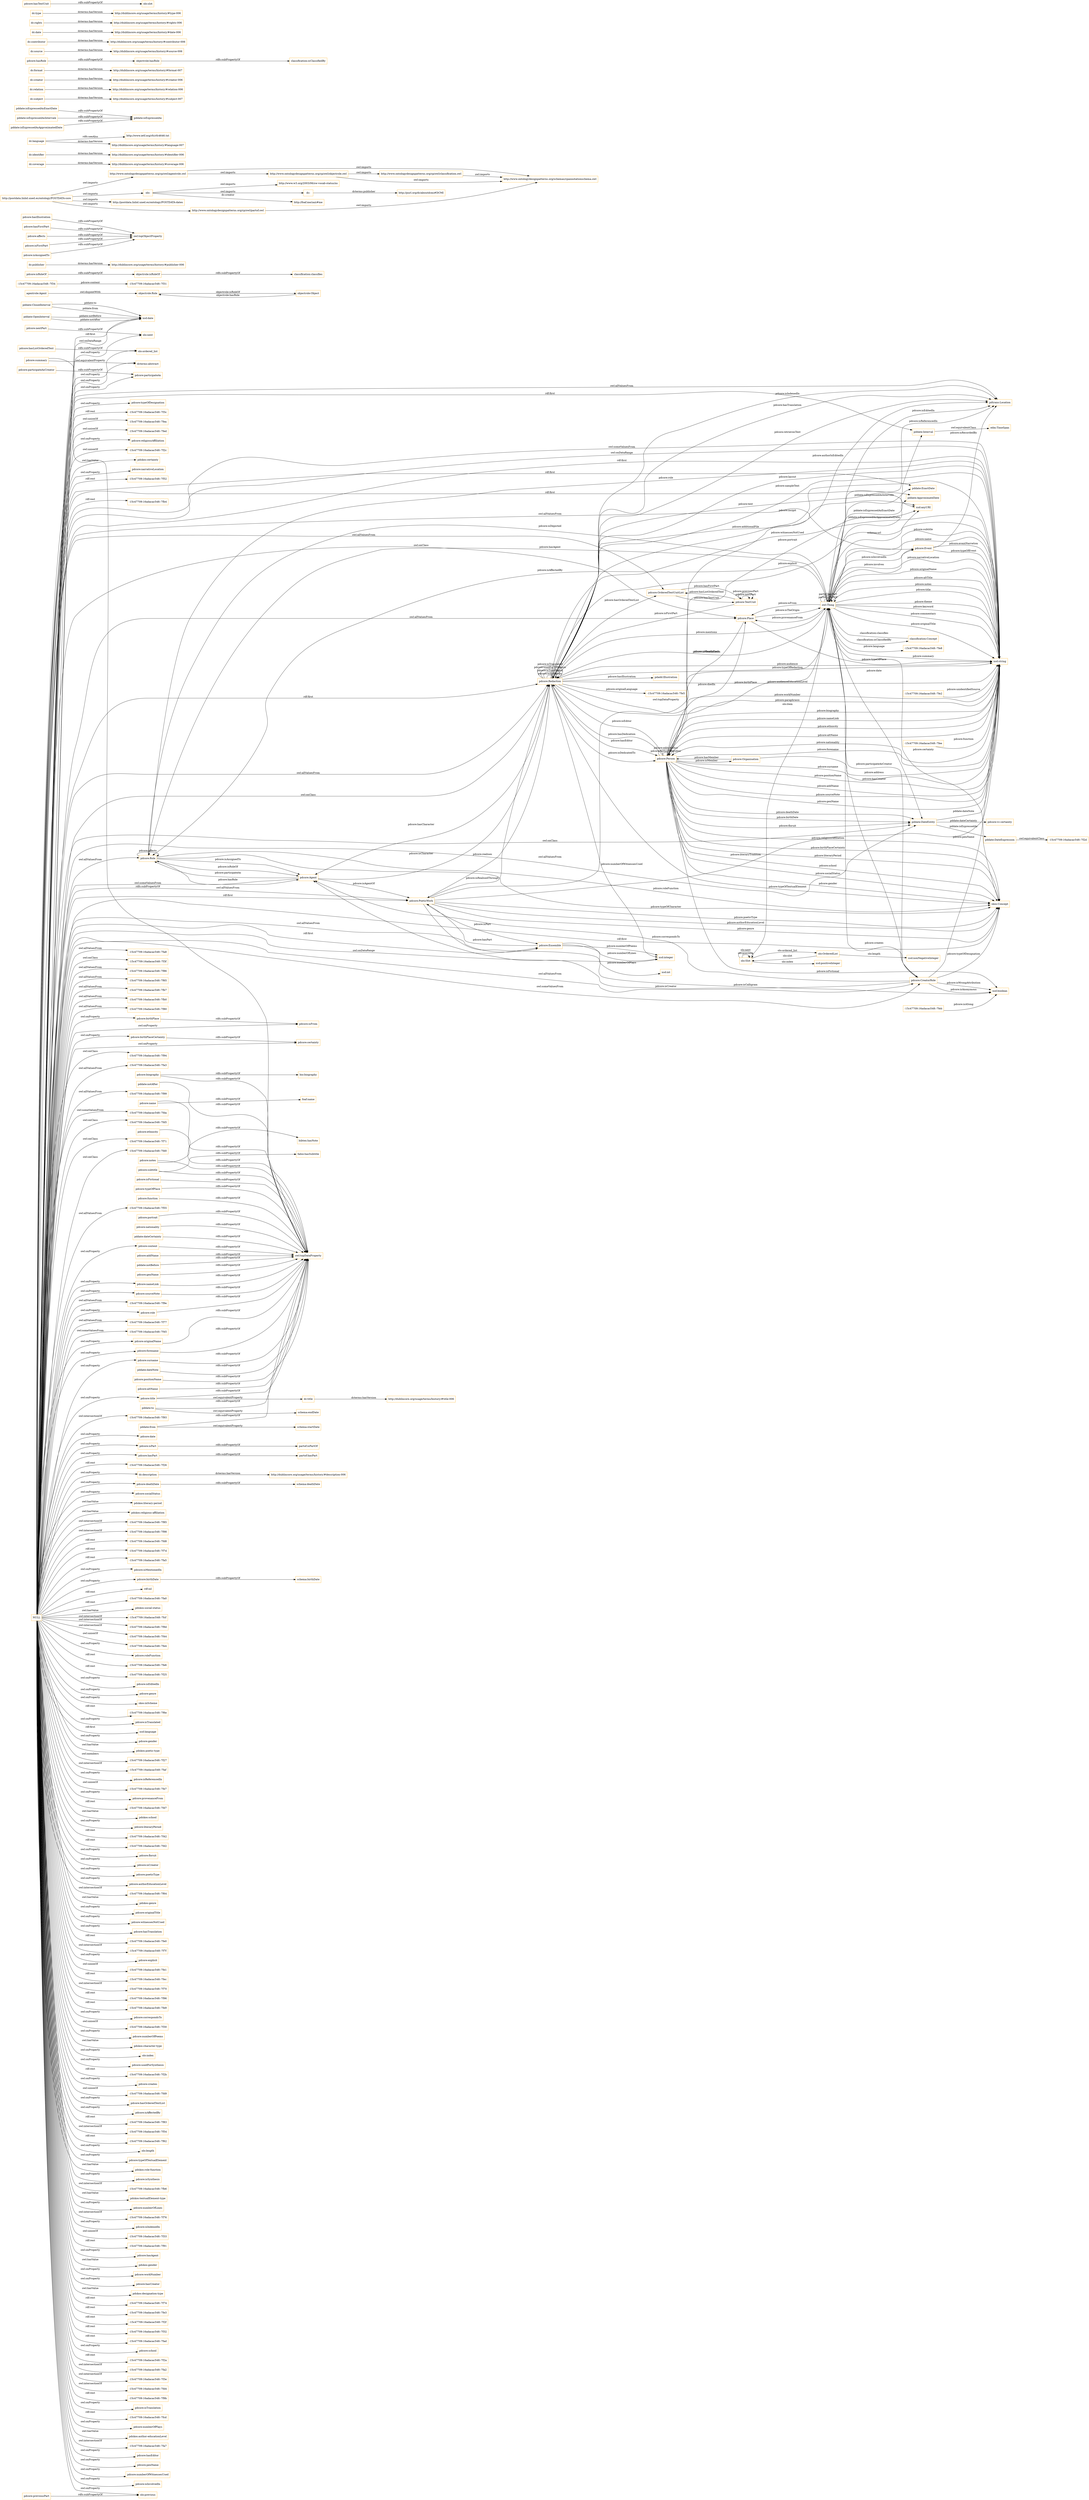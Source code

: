 digraph ar2dtool_diagram { 
rankdir=LR;
size="1501"
node [shape = rectangle, color="orange"]; "pdcore:Role" "pdcore:OrderedTextUnitList" "-15c47709:16adacac548:-7fa8" "-15c47709:16adacac548:-7f3f" "agentrole:Agent" "pdadd:Illustration" "pdcore:Agent" "-15c47709:16adacac548:-7fee" "pdcore:CreatorRole" "pdcore:Person" "pdcore:Organisation" "-15c47709:16adacac548:-7f86" "pdcore:Redaction" "-15c47709:16adacac548:-7f65" "pdcore:Ensemble" "-15c47709:16adacac548:-7fb7" "-15c47709:16adacac548:-7fb0" "-15c47709:16adacac548:-7f80" "pddate:ApproximateDate" "-15c47709:16adacac548:-7f94" "-15c47709:16adacac548:-7fa3" "-15c47709:16adacac548:-7f99" "pdcore:TextUnit" "-15c47709:16adacac548:-7fda" "-15c47709:16adacac548:-7fd5" "skos:Concept" "pdcore:Place" "pddate:DateEntity" "-15c47709:16adacac548:-7f71" "pdcore:Event" "-15c47709:16adacac548:-7fd0" "-15c47709:16adacac548:-7f55" "-15c47709:16adacac548:-7feb" "-15c47709:16adacac548:-7fe2" "-15c47709:16adacac548:-7f9e" "pdtrans:Location" "-15c47709:16adacac548:-7f77" "pdcore:PoeticWork" "-15c47709:16adacac548:-7f45" "owl:Thing" "objectrole:Role" "objectrole:Object" "olo:Slot" "olo:OrderedList" "pddate:ExactDate" "-15c47709:16adacac548:-7f34" "-15c47709:16adacac548:-7f2d" "edm:TimeSpan" "pddate:OpenInterval" "pddate:DateExpression" "pddate:ClosedInterval" "pddate:Interval" "classification:Concept" ; /*classes style*/
	"pdcore:typeOfPlace" -> "owl:topDataProperty" [ label = "rdfs:subPropertyOf" ];
	"objectrole:isRoleOf" -> "classification:classifies" [ label = "rdfs:subPropertyOf" ];
	"dc:publisher" -> "http://dublincore.org/usage/terms/history/#publisher-006" [ label = "dcterms:hasVersion" ];
	"pdcore:hasIllustration" -> "owl:topObjectProperty" [ label = "rdfs:subPropertyOf" ];
	"pdcore:birthPlace" -> "pdcore:isFrom" [ label = "rdfs:subPropertyOf" ];
	"http://www.ontologydesignpatterns.org/cp/owl/classification.owl" -> "http://www.ontologydesignpatterns.org/schemas/cpannotationschema.owl" [ label = "owl:imports" ];
	"pdcore:birthPlaceCertainty" -> "pdcore:certainty" [ label = "rdfs:subPropertyOf" ];
	"dc:coverage" -> "http://dublincore.org/usage/terms/history/#coverage-006" [ label = "dcterms:hasVersion" ];
	"pdcore:notes" -> "owl:topDataProperty" [ label = "rdfs:subPropertyOf" ];
	"pdcore:notes" -> "bibtex:hasNote" [ label = "rdfs:subPropertyOf" ];
	"http://www.ontologydesignpatterns.org/cp/owl/agentrole.owl" -> "http://www.ontologydesignpatterns.org/cp/owl/objectrole.owl" [ label = "owl:imports" ];
	"http://www.ontologydesignpatterns.org/cp/owl/agentrole.owl" -> "http://www.ontologydesignpatterns.org/schemas/cpannotationschema.owl" [ label = "owl:imports" ];
	"pdcore:hasFirstPart" -> "owl:topObjectProperty" [ label = "rdfs:subPropertyOf" ];
	"pdcore:originalName" -> "owl:topDataProperty" [ label = "rdfs:subPropertyOf" ];
	"pdcore:forename" -> "owl:topDataProperty" [ label = "rdfs:subPropertyOf" ];
	"pdcore:subtitle" -> "owl:topDataProperty" [ label = "rdfs:subPropertyOf" ];
	"pdcore:subtitle" -> "fabio:hasSubtitle" [ label = "rdfs:subPropertyOf" ];
	"olo:" -> "http://www.w3.org/2003/06/sw-vocab-status/ns" [ label = "owl:imports" ];
	"olo:" -> "dc:" [ label = "owl:imports" ];
	"olo:" -> "http://foaf.me/zazi#me" [ label = "dc:creator" ];
	"pdcore:portrait" -> "owl:topDataProperty" [ label = "rdfs:subPropertyOf" ];
	"dc:identifier" -> "http://dublincore.org/usage/terms/history/#identifier-006" [ label = "dcterms:hasVersion" ];
	"dc:language" -> "http://www.ietf.org/rfc/rfc4646.txt" [ label = "rdfs:seeAlso" ];
	"dc:language" -> "http://dublincore.org/usage/terms/history/#language-007" [ label = "dcterms:hasVersion" ];
	"pdcore:nationality" -> "owl:topDataProperty" [ label = "rdfs:subPropertyOf" ];
	"pdcore:isPart" -> "partof:isPartOf" [ label = "rdfs:subPropertyOf" ];
	"pdcore:surname" -> "owl:topDataProperty" [ label = "rdfs:subPropertyOf" ];
	"pddate:dateCertainty" -> "owl:topDataProperty" [ label = "rdfs:subPropertyOf" ];
	"pddate:isExpressedAsExactDate" -> "pddate:isExpressedAs" [ label = "rdfs:subPropertyOf" ];
	"pdcore:content" -> "owl:topDataProperty" [ label = "rdfs:subPropertyOf" ];
	"dc:subject" -> "http://dublincore.org/usage/terms/history/#subject-007" [ label = "dcterms:hasVersion" ];
	"pdcore:addName" -> "owl:topDataProperty" [ label = "rdfs:subPropertyOf" ];
	"pddate:notBefore" -> "owl:topDataProperty" [ label = "rdfs:subPropertyOf" ];
	"pdcore:genName" -> "owl:topDataProperty" [ label = "rdfs:subPropertyOf" ];
	"http://www.ontologydesignpatterns.org/cp/owl/objectrole.owl" -> "http://www.ontologydesignpatterns.org/cp/owl/classification.owl" [ label = "owl:imports" ];
	"http://www.ontologydesignpatterns.org/cp/owl/objectrole.owl" -> "http://www.ontologydesignpatterns.org/schemas/cpannotationschema.owl" [ label = "owl:imports" ];
	"dc:relation" -> "http://dublincore.org/usage/terms/history/#relation-006" [ label = "dcterms:hasVersion" ];
	"pdcore:nameLink" -> "owl:topDataProperty" [ label = "rdfs:subPropertyOf" ];
	"dc:creator" -> "http://dublincore.org/usage/terms/history/#creator-006" [ label = "dcterms:hasVersion" ];
	"pdcore:biography" -> "owl:topDataProperty" [ label = "rdfs:subPropertyOf" ];
	"pdcore:biography" -> "bio:biography" [ label = "rdfs:subPropertyOf" ];
	"dc:format" -> "http://dublincore.org/usage/terms/history/#format-007" [ label = "dcterms:hasVersion" ];
	"pdcore:hasPart" -> "partof:hasPart" [ label = "rdfs:subPropertyOf" ];
	"pdcore:sourceNote" -> "owl:topDataProperty" [ label = "rdfs:subPropertyOf" ];
	"pdcore:summary" -> "owl:topDataProperty" [ label = "rdfs:subPropertyOf" ];
	"pdcore:summary" -> "dcterms:abstract" [ label = "owl:equivalentProperty" ];
	"pdcore:nextPart" -> "olo:next" [ label = "rdfs:subPropertyOf" ];
	"pdcore:hasRole" -> "objectrole:hasRole" [ label = "rdfs:subPropertyOf" ];
	"pdcore:name" -> "foaf:name" [ label = "rdfs:subPropertyOf" ];
	"pdcore:name" -> "owl:topDataProperty" [ label = "rdfs:subPropertyOf" ];
	"pddate:dateNote" -> "owl:topDataProperty" [ label = "rdfs:subPropertyOf" ];
	"pdcore:title" -> "owl:topDataProperty" [ label = "rdfs:subPropertyOf" ];
	"pdcore:title" -> "dc:title" [ label = "owl:equivalentProperty" ];
	"pdcore:positionName" -> "owl:topDataProperty" [ label = "rdfs:subPropertyOf" ];
	"pdcore:altName" -> "owl:topDataProperty" [ label = "rdfs:subPropertyOf" ];
	"dc:source" -> "http://dublincore.org/usage/terms/history/#source-006" [ label = "dcterms:hasVersion" ];
	"dc:description" -> "http://dublincore.org/usage/terms/history/#description-006" [ label = "dcterms:hasVersion" ];
	"pddate:to" -> "owl:topDataProperty" [ label = "rdfs:subPropertyOf" ];
	"pddate:to" -> "schema:endDate" [ label = "owl:equivalentProperty" ];
	"pddate:notAfter" -> "owl:topDataProperty" [ label = "rdfs:subPropertyOf" ];
	"pdcore:role" -> "owl:topDataProperty" [ label = "rdfs:subPropertyOf" ];
	"pdcore:deathDate" -> "schema:deathDate" [ label = "rdfs:subPropertyOf" ];
	"pddate:isExpressedAsIntervale" -> "pddate:isExpressedAs" [ label = "rdfs:subPropertyOf" ];
	"pdcore:hasListOrderedText" -> "olo:ordered_list" [ label = "rdfs:subPropertyOf" ];
	"agentrole:Agent" -> "objectrole:Role" [ label = "owl:disjointWith" ];
	"pddate:DateExpression" -> "-15c47709:16adacac548:-7f2d" [ label = "owl:equivalentClass" ];
	"http://postdata.linhd.uned.es/ontology/POSTDATA-core" -> "http://postdata.linhd.uned.es/ontology/POSTDATA-dates" [ label = "owl:imports" ];
	"http://postdata.linhd.uned.es/ontology/POSTDATA-core" -> "http://www.ontologydesignpatterns.org/cp/owl/agentrole.owl" [ label = "owl:imports" ];
	"http://postdata.linhd.uned.es/ontology/POSTDATA-core" -> "olo:" [ label = "owl:imports" ];
	"http://postdata.linhd.uned.es/ontology/POSTDATA-core" -> "http://www.ontologydesignpatterns.org/cp/owl/partof.owl" [ label = "owl:imports" ];
	"objectrole:hasRole" -> "classification:isClassifiedBy" [ label = "rdfs:subPropertyOf" ];
	"pdcore:affects" -> "owl:topObjectProperty" [ label = "rdfs:subPropertyOf" ];
	"dc:contributor" -> "http://dublincore.org/usage/terms/history/#contributor-006" [ label = "dcterms:hasVersion" ];
	"dc:date" -> "http://dublincore.org/usage/terms/history/#date-006" [ label = "dcterms:hasVersion" ];
	"dc:rights" -> "http://dublincore.org/usage/terms/history/#rights-006" [ label = "dcterms:hasVersion" ];
	"pdcore:ethnicity" -> "owl:topDataProperty" [ label = "rdfs:subPropertyOf" ];
	"pdcore:participateAsCreator" -> "pdcore:participateAs" [ label = "rdfs:subPropertyOf" ];
	"pddate:Interval" -> "edm:TimeSpan" [ label = "owl:equivalentClass" ];
	"pddate:isExpressedAsApproximatedDate" -> "pddate:isExpressedAs" [ label = "rdfs:subPropertyOf" ];
	"NULL" -> "pdcore:birthPlace" [ label = "owl:onProperty" ];
	"NULL" -> "pdskos:religious-affiliation" [ label = "owl:hasValue" ];
	"NULL" -> "-15c47709:16adacac548:-7f45" [ label = "owl:someValuesFrom" ];
	"NULL" -> "pdcore:PoeticWork" [ label = "owl:allValuesFrom" ];
	"NULL" -> "pdcore:CreatorRole" [ label = "owl:someValuesFrom" ];
	"NULL" -> "pdcore:title" [ label = "owl:onProperty" ];
	"NULL" -> "-15c47709:16adacac548:-7f85" [ label = "owl:intersectionOf" ];
	"NULL" -> "-15c47709:16adacac548:-7f98" [ label = "owl:intersectionOf" ];
	"NULL" -> "-15c47709:16adacac548:-7fd8" [ label = "rdf:rest" ];
	"NULL" -> "-15c47709:16adacac548:-7fa8" [ label = "owl:allValuesFrom" ];
	"NULL" -> "-15c47709:16adacac548:-7f7d" [ label = "rdf:rest" ];
	"NULL" -> "pdcore:PoeticWork" [ label = "rdf:first" ];
	"NULL" -> "-15c47709:16adacac548:-7f80" [ label = "owl:allValuesFrom" ];
	"NULL" -> "-15c47709:16adacac548:-7fa5" [ label = "rdf:rest" ];
	"NULL" -> "pdcore:isMentionedIn" [ label = "owl:onProperty" ];
	"NULL" -> "pdcore:birthDate" [ label = "owl:onProperty" ];
	"NULL" -> "rdf:nil" [ label = "rdf:rest" ];
	"NULL" -> "-15c47709:16adacac548:-7fa0" [ label = "rdf:rest" ];
	"NULL" -> "pdcore:content" [ label = "owl:onProperty" ];
	"NULL" -> "pdskos:social-status" [ label = "owl:hasValue" ];
	"NULL" -> "pdcore:birthPlaceCertainty" [ label = "owl:onProperty" ];
	"NULL" -> "-15c47709:16adacac548:-7fcf" [ label = "owl:intersectionOf" ];
	"NULL" -> "-15c47709:16adacac548:-7f9d" [ label = "owl:intersectionOf" ];
	"NULL" -> "-15c47709:16adacac548:-7f44" [ label = "owl:intersectionOf" ];
	"NULL" -> "-15c47709:16adacac548:-7fe4" [ label = "owl:unionOf" ];
	"NULL" -> "pdcore:roleFunction" [ label = "owl:onProperty" ];
	"NULL" -> "-15c47709:16adacac548:-7f55" [ label = "owl:allValuesFrom" ];
	"NULL" -> "-15c47709:16adacac548:-7fe6" [ label = "rdf:rest" ];
	"NULL" -> "-15c47709:16adacac548:-7f86" [ label = "owl:allValuesFrom" ];
	"NULL" -> "olo:ordered_list" [ label = "owl:onProperty" ];
	"NULL" -> "-15c47709:16adacac548:-7f25" [ label = "rdf:rest" ];
	"NULL" -> "pdcore:Role" [ label = "owl:allValuesFrom" ];
	"NULL" -> "pdcore:isEditedIn" [ label = "owl:onProperty" ];
	"NULL" -> "pddate:Interval" [ label = "rdf:first" ];
	"NULL" -> "pdcore:genre" [ label = "owl:onProperty" ];
	"NULL" -> "skos:inScheme" [ label = "owl:onProperty" ];
	"NULL" -> "pdcore:OrderedTextUnitList" [ label = "owl:allValuesFrom" ];
	"NULL" -> "-15c47709:16adacac548:-7f6e" [ label = "rdf:rest" ];
	"NULL" -> "-15c47709:16adacac548:-7fda" [ label = "owl:someValuesFrom" ];
	"NULL" -> "pdcore:CreatorRole" [ label = "owl:allValuesFrom" ];
	"NULL" -> "pddate:DateEntity" [ label = "owl:onClass" ];
	"NULL" -> "pdcore:isTranslated" [ label = "owl:onProperty" ];
	"NULL" -> "pdcore:Ensemble" [ label = "owl:allValuesFrom" ];
	"NULL" -> "xsd:date" [ label = "rdf:first" ];
	"NULL" -> "-15c47709:16adacac548:-7faf" [ label = "owl:intersectionOf" ];
	"NULL" -> "-15c47709:16adacac548:-7fd0" [ label = "owl:onClass" ];
	"NULL" -> "pdcore:isReferencedIn" [ label = "owl:onProperty" ];
	"NULL" -> "pdcore:role" [ label = "owl:onProperty" ];
	"NULL" -> "pdcore:Agent" [ label = "owl:someValuesFrom" ];
	"NULL" -> "pdcore:participateAs" [ label = "owl:onProperty" ];
	"NULL" -> "-15c47709:16adacac548:-7fe7" [ label = "owl:unionOf" ];
	"NULL" -> "pdcore:provenanceFrom" [ label = "owl:onProperty" ];
	"NULL" -> "-15c47709:16adacac548:-7fd7" [ label = "rdf:rest" ];
	"NULL" -> "pdskos:school" [ label = "owl:hasValue" ];
	"NULL" -> "skos:Concept" [ label = "rdf:first" ];
	"NULL" -> "pdcore:literaryPeriod" [ label = "owl:onProperty" ];
	"NULL" -> "-15c47709:16adacac548:-7f42" [ label = "rdf:rest" ];
	"NULL" -> "-15c47709:16adacac548:-7fd2" [ label = "rdf:rest" ];
	"NULL" -> "xsd:string" [ label = "owl:someValuesFrom" ];
	"NULL" -> "pdcore:floruit" [ label = "owl:onProperty" ];
	"NULL" -> "-15c47709:16adacac548:-7f94" [ label = "owl:onClass" ];
	"NULL" -> "xsd:string" [ label = "owl:onDataRange" ];
	"NULL" -> "pdcore:isCreator" [ label = "owl:onProperty" ];
	"NULL" -> "pdcore:surname" [ label = "owl:onProperty" ];
	"NULL" -> "pdcore:poeticType" [ label = "owl:onProperty" ];
	"NULL" -> "-15c47709:16adacac548:-7fb0" [ label = "owl:allValuesFrom" ];
	"NULL" -> "pdcore:authorEducationLevel" [ label = "owl:onProperty" ];
	"NULL" -> "-15c47709:16adacac548:-7f64" [ label = "owl:intersectionOf" ];
	"NULL" -> "pdskos:genre" [ label = "owl:hasValue" ];
	"NULL" -> "pdcore:forename" [ label = "owl:onProperty" ];
	"NULL" -> "pdcore:originalTitle" [ label = "owl:onProperty" ];
	"NULL" -> "pdcore:witnessesNotUsed" [ label = "owl:onProperty" ];
	"NULL" -> "pdcore:hasTranslation" [ label = "owl:onProperty" ];
	"NULL" -> "-15c47709:16adacac548:-7f77" [ label = "owl:allValuesFrom" ];
	"NULL" -> "pdcore:Redaction" [ label = "owl:allValuesFrom" ];
	"NULL" -> "pdcore:isPart" [ label = "owl:onProperty" ];
	"NULL" -> "-15c47709:16adacac548:-7fe0" [ label = "rdf:rest" ];
	"NULL" -> "-15c47709:16adacac548:-7f7f" [ label = "owl:intersectionOf" ];
	"NULL" -> "pdcore:explicit" [ label = "owl:onProperty" ];
	"NULL" -> "-15c47709:16adacac548:-7fe1" [ label = "owl:unionOf" ];
	"NULL" -> "-15c47709:16adacac548:-7fec" [ label = "rdf:rest" ];
	"NULL" -> "-15c47709:16adacac548:-7f70" [ label = "owl:intersectionOf" ];
	"NULL" -> "-15c47709:16adacac548:-7f96" [ label = "rdf:rest" ];
	"NULL" -> "-15c47709:16adacac548:-7fe9" [ label = "rdf:rest" ];
	"NULL" -> "pdcore:correspondsTo" [ label = "owl:onProperty" ];
	"NULL" -> "-15c47709:16adacac548:-7f71" [ label = "owl:onClass" ];
	"NULL" -> "-15c47709:16adacac548:-7f30" [ label = "owl:unionOf" ];
	"NULL" -> "pdcore:numberOfPoems" [ label = "owl:onProperty" ];
	"NULL" -> "pdskos:character-type" [ label = "owl:hasValue" ];
	"NULL" -> "olo:index" [ label = "owl:onProperty" ];
	"NULL" -> "pdcore:usedForSynthesis" [ label = "owl:onProperty" ];
	"NULL" -> "olo:previous" [ label = "owl:onProperty" ];
	"NULL" -> "-15c47709:16adacac548:-7f2b" [ label = "rdf:rest" ];
	"NULL" -> "pdcore:creates" [ label = "owl:onProperty" ];
	"NULL" -> "-15c47709:16adacac548:-7fd9" [ label = "owl:unionOf" ];
	"NULL" -> "pdcore:hasOrderedTextList" [ label = "owl:onProperty" ];
	"NULL" -> "xsd:date" [ label = "owl:onDataRange" ];
	"NULL" -> "pdcore:isAffectedBy" [ label = "owl:onProperty" ];
	"NULL" -> "-15c47709:16adacac548:-7f83" [ label = "rdf:rest" ];
	"NULL" -> "-15c47709:16adacac548:-7fd5" [ label = "owl:onClass" ];
	"NULL" -> "-15c47709:16adacac548:-7f65" [ label = "owl:allValuesFrom" ];
	"NULL" -> "xsd:string" [ label = "rdf:first" ];
	"NULL" -> "-15c47709:16adacac548:-7f54" [ label = "owl:intersectionOf" ];
	"NULL" -> "-15c47709:16adacac548:-7f62" [ label = "rdf:rest" ];
	"NULL" -> "olo:length" [ label = "owl:onProperty" ];
	"NULL" -> "-15c47709:16adacac548:-7fa3" [ label = "owl:allValuesFrom" ];
	"NULL" -> "pdcore:typeOfTextualElement" [ label = "owl:onProperty" ];
	"NULL" -> "pdskos:role-function" [ label = "owl:hasValue" ];
	"NULL" -> "pddate:ExactDate" [ label = "rdf:first" ];
	"NULL" -> "pdcore:isSynthesis" [ label = "owl:onProperty" ];
	"NULL" -> "-15c47709:16adacac548:-7fb6" [ label = "owl:intersectionOf" ];
	"NULL" -> "pdskos:textualElement-type" [ label = "owl:hasValue" ];
	"NULL" -> "pdcore:numberOfLines" [ label = "owl:onProperty" ];
	"NULL" -> "-15c47709:16adacac548:-7fb7" [ label = "owl:allValuesFrom" ];
	"NULL" -> "-15c47709:16adacac548:-7f76" [ label = "owl:intersectionOf" ];
	"NULL" -> "pdcore:isIndexedIn" [ label = "owl:onProperty" ];
	"NULL" -> "-15c47709:16adacac548:-7f33" [ label = "owl:unionOf" ];
	"NULL" -> "-15c47709:16adacac548:-7f91" [ label = "rdf:rest" ];
	"NULL" -> "-15c47709:16adacac548:-7f9e" [ label = "owl:allValuesFrom" ];
	"NULL" -> "pdcore:hasAgent" [ label = "owl:onProperty" ];
	"NULL" -> "pdskos:gender" [ label = "owl:hasValue" ];
	"NULL" -> "pdcore:workNumber" [ label = "owl:onProperty" ];
	"NULL" -> "pdcore:hasCreator" [ label = "owl:onProperty" ];
	"NULL" -> "pdskos:designation-type" [ label = "owl:hasValue" ];
	"NULL" -> "-15c47709:16adacac548:-7f74" [ label = "rdf:rest" ];
	"NULL" -> "pddate:ApproximateDate" [ label = "rdf:first" ];
	"NULL" -> "pdcore:deathDate" [ label = "owl:onProperty" ];
	"NULL" -> "-15c47709:16adacac548:-7fe3" [ label = "rdf:rest" ];
	"NULL" -> "pdcore:isFrom" [ label = "owl:onProperty" ];
	"NULL" -> "-15c47709:16adacac548:-7f2f" [ label = "rdf:rest" ];
	"NULL" -> "dc:description" [ label = "owl:onProperty" ];
	"NULL" -> "-15c47709:16adacac548:-7f32" [ label = "rdf:rest" ];
	"NULL" -> "-15c47709:16adacac548:-7fad" [ label = "rdf:rest" ];
	"NULL" -> "pdcore:Redaction" [ label = "owl:onClass" ];
	"NULL" -> "pdcore:school" [ label = "owl:onProperty" ];
	"NULL" -> "-15c47709:16adacac548:-7f2a" [ label = "rdf:rest" ];
	"NULL" -> "-15c47709:16adacac548:-7fa2" [ label = "owl:intersectionOf" ];
	"NULL" -> "xsd:integer" [ label = "owl:onDataRange" ];
	"NULL" -> "-15c47709:16adacac548:-7f3e" [ label = "owl:intersectionOf" ];
	"NULL" -> "-15c47709:16adacac548:-7fd4" [ label = "owl:intersectionOf" ];
	"NULL" -> "-15c47709:16adacac548:-7f9b" [ label = "rdf:rest" ];
	"NULL" -> "pdcore:isTranslation" [ label = "owl:onProperty" ];
	"NULL" -> "-15c47709:16adacac548:-7fcd" [ label = "rdf:rest" ];
	"NULL" -> "pdcore:Place" [ label = "owl:onClass" ];
	"NULL" -> "pdcore:numberOfPlays" [ label = "owl:onProperty" ];
	"NULL" -> "pdskos:author-educationLevel" [ label = "owl:hasValue" ];
	"NULL" -> "-15c47709:16adacac548:-7fa7" [ label = "owl:intersectionOf" ];
	"NULL" -> "pdcore:hasEditor" [ label = "owl:onProperty" ];
	"NULL" -> "pdcore:hasPart" [ label = "owl:onProperty" ];
	"NULL" -> "pdcore:nameLink" [ label = "owl:onProperty" ];
	"NULL" -> "pdcore:penName" [ label = "owl:onProperty" ];
	"NULL" -> "pdcore:Ensemble" [ label = "rdf:first" ];
	"NULL" -> "pdcore:numberOfWitnessesUsed" [ label = "owl:onProperty" ];
	"NULL" -> "pdcore:isInvolvedIn" [ label = "owl:onProperty" ];
	"NULL" -> "pdcore:typeOfDesignation" [ label = "owl:onProperty" ];
	"NULL" -> "-15c47709:16adacac548:-7f3c" [ label = "rdf:rest" ];
	"NULL" -> "pdtrans:Location" [ label = "owl:allValuesFrom" ];
	"NULL" -> "-15c47709:16adacac548:-7fea" [ label = "owl:unionOf" ];
	"NULL" -> "pdcore:Redaction" [ label = "rdf:first" ];
	"NULL" -> "-15c47709:16adacac548:-7f99" [ label = "owl:allValuesFrom" ];
	"NULL" -> "-15c47709:16adacac548:-7fed" [ label = "owl:unionOf" ];
	"NULL" -> "pdcore:originalName" [ label = "owl:onProperty" ];
	"NULL" -> "pdcore:religiousAffiliation" [ label = "owl:onProperty" ];
	"NULL" -> "-15c47709:16adacac548:-7f2c" [ label = "owl:unionOf" ];
	"NULL" -> "olo:next" [ label = "owl:onProperty" ];
	"NULL" -> "pdskos:certainty" [ label = "owl:hasValue" ];
	"NULL" -> "pdcore:sourceNote" [ label = "owl:onProperty" ];
	"NULL" -> "pdcore:narrativeLocation" [ label = "owl:onProperty" ];
	"NULL" -> "-15c47709:16adacac548:-7f52" [ label = "rdf:rest" ];
	"NULL" -> "-15c47709:16adacac548:-7fb4" [ label = "rdf:rest" ];
	"NULL" -> "dcterms:abstract" [ label = "owl:onProperty" ];
	"NULL" -> "-15c47709:16adacac548:-7f3f" [ label = "owl:onClass" ];
	"NULL" -> "-15c47709:16adacac548:-7f93" [ label = "owl:intersectionOf" ];
	"NULL" -> "pdcore:certainty" [ label = "owl:onProperty" ];
	"NULL" -> "pdcore:date" [ label = "owl:onProperty" ];
	"NULL" -> "-15c47709:16adacac548:-7f26" [ label = "rdf:rest" ];
	"NULL" -> "pdcore:Place" [ label = "owl:allValuesFrom" ];
	"NULL" -> "pdcore:socialStatus" [ label = "owl:onProperty" ];
	"NULL" -> "pdskos:literary-period" [ label = "owl:hasValue" ];
	"NULL" -> "pddate:DateEntity" [ label = "owl:allValuesFrom" ];
	"NULL" -> "xsd:language" [ label = "rdf:first" ];
	"NULL" -> "pdcore:gender" [ label = "owl:onProperty" ];
	"NULL" -> "pdskos:poetic-type" [ label = "owl:hasValue" ];
	"NULL" -> "pdcore:Event" [ label = "owl:allValuesFrom" ];
	"NULL" -> "-15c47709:16adacac548:-7f27" [ label = "owl:members" ];
	"dc:" -> "http://purl.org/dc/aboutdcmi#DCMI" [ label = "dcterms:publisher" ];
	"dc:title" -> "http://dublincore.org/usage/terms/history/#title-006" [ label = "dcterms:hasVersion" ];
	"pdcore:isRoleOf" -> "objectrole:isRoleOf" [ label = "rdfs:subPropertyOf" ];
	"pdcore:isFictional" -> "owl:topDataProperty" [ label = "rdfs:subPropertyOf" ];
	"pdcore:function" -> "owl:topDataProperty" [ label = "rdfs:subPropertyOf" ];
	"pddate:from" -> "owl:topDataProperty" [ label = "rdfs:subPropertyOf" ];
	"pddate:from" -> "schema:startDate" [ label = "owl:equivalentProperty" ];
	"dc:type" -> "http://dublincore.org/usage/terms/history/#type-006" [ label = "dcterms:hasVersion" ];
	"pdcore:previousPart" -> "olo:previous" [ label = "rdfs:subPropertyOf" ];
	"pdcore:hasTextUnit" -> "olo:slot" [ label = "rdfs:subPropertyOf" ];
	"pdcore:isFirstPart" -> "owl:topObjectProperty" [ label = "rdfs:subPropertyOf" ];
	"pdcore:isAssignedTo" -> "owl:topObjectProperty" [ label = "rdfs:subPropertyOf" ];
	"pdcore:birthDate" -> "schema:birthDate" [ label = "rdfs:subPropertyOf" ];
	"http://www.ontologydesignpatterns.org/cp/owl/partof.owl" -> "http://www.ontologydesignpatterns.org/schemas/cpannotationschema.owl" [ label = "owl:imports" ];
	"pdcore:Person" -> "pdcore:Person" [ label = "pdcore:authorHasEditor" ];
	"pdcore:Redaction" -> "owl:Thing" [ label = "pdcore:mentions" ];
	"pdcore:Person" -> "xsd:boolean" [ label = "pdcore:isFictional" ];
	"owl:Thing" -> "pdcore:Role" [ label = "pdcore:hasAgent" ];
	"pdcore:CreatorRole" -> "pdcore:Agent" [ label = "pdcore:isCreator" ];
	"pdcore:Role" -> "xsd:string" [ label = "pdcore:role" ];
	"pdcore:Redaction" -> "pdcore:Redaction" [ label = "pdcore:isSynthesis" ];
	"owl:Thing" -> "xsd:string" [ label = "pdcore:narrativeLocation" ];
	"pdcore:CreatorRole" -> "xsd:string" [ label = "pdcore:penName" ];
	"pdcore:Ensemble" -> "xsd:integer" [ label = "pdcore:numberOfLines" ];
	"pdcore:Redaction" -> "pdcore:Redaction" [ label = "pdcore:isTranslation" ];
	"pdcore:Redaction" -> "xsd:string" [ label = "pdcore:audienceEducationLevel" ];
	"pdcore:Event" -> "xsd:string" [ label = "pdcore:eventNarration" ];
	"owl:Thing" -> "xsd:string" [ label = "pdcore:originalName" ];
	"pdcore:Redaction" -> "xsd:string" [ label = "pdcore:workNumber" ];
	"pdcore:OrderedTextUnitList" -> "pdcore:TextUnit" [ label = "pdcore:hasTextUnit" ];
	"pdcore:Redaction" -> "pdcore:Person" [ label = "pdcore:hasEditor" ];
	"olo:Slot" -> "olo:Slot" [ label = "olo:previous" ];
	"pdcore:Person" -> "pdcore:Redaction" [ label = "pdcore:isEditor" ];
	"pddate:ClosedInterval" -> "xsd:date" [ label = "pddate:from" ];
	"owl:Thing" -> "xsd:string" [ label = "pdcore:altTitle" ];
	"pdcore:Person" -> "pdcore:Person" [ label = "pdcore:editsAuthor" ];
	"pdcore:Redaction" -> "pdadd:Illustration" [ label = "pdcore:hasIllustration" ];
	"pdcore:Person" -> "pddate:DateEntity" [ label = "pdcore:floruit" ];
	"pdcore:Person" -> "xsd:string" [ label = "pdcore:surname" ];
	"pddate:DateEntity" -> "pddate:DateExpression" [ label = "pddate:isExpressedAs" ];
	"pdcore:Person" -> "xsd:string" [ label = "pdcore:positionName" ];
	"pdcore:TextUnit" -> "pdcore:TextUnit" [ label = "pdcore:nextPart" ];
	"owl:Thing" -> "pdcore:Role" [ label = "pdcore:isAffectedBy" ];
	"owl:Thing" -> "pdcore:CreatorRole" [ label = "pdcore:hasCreator" ];
	"classification:Concept" -> "owl:Thing" [ label = "classification:classifies" ];
	"pdcore:Redaction" -> "pdcore:Person" [ label = "pdcore:isDedicatedTo" ];
	"pdcore:Person" -> "pdcore:Redaction" [ label = "pdcore:hasDedication" ];
	"pdcore:Redaction" -> "xsd:string" [ label = "pdcore:paraphrasis" ];
	"owl:Thing" -> "pdtrans:Location" [ label = "pdcore:isEditedIn" ];
	"pdcore:Event" -> "xsd:string" [ label = "pdcore:typeOfEvent" ];
	"pdcore:TextUnit" -> "pdcore:TextUnit" [ label = "pdcore:previousPart" ];
	"pddate:DateEntity" -> "xsd:string" [ label = "pddate:dateNote" ];
	"pddate:DateEntity" -> "pdcore:vc-certainty" [ label = "pddate:dateCertainty" ];
	"pdcore:Person" -> "pddate:DateEntity" [ label = "pdcore:deathDate" ];
	"pdcore:Role" -> "pdcore:Agent" [ label = "pdcore:isAssignedTo" ];
	"pdcore:Person" -> "owl:Thing" [ label = "pdcore:birthPlace" ];
	"pdcore:Role" -> "pdcore:Role" [ label = "pdcore:affects" ];
	"pdcore:Person" -> "xsd:string" [ label = "pdcore:addName" ];
	"pddate:OpenInterval" -> "xsd:date" [ label = "pddate:notBefore" ];
	"pdcore:Event" -> "pdtrans:Location" [ label = "pdcore:isRecordedBy" ];
	"pdcore:Place" -> "owl:Thing" [ label = "pdcore:isTheOrigin" ];
	"owl:Thing" -> "pddate:Interval" [ label = "pddate:isExpressedAsIntervale" ];
	"pdcore:CreatorRole" -> "xsd:boolean" [ label = "pdcore:isAnonymous" ];
	"pdcore:Redaction" -> "pdcore:Agent" [ label = "pdcore:hasCharacter" ];
	"pdcore:Redaction" -> "xsd:anyURI" [ label = "pdcore:text" ];
	"pdcore:Redaction" -> "xsd:string" [ label = "pdcore:layout" ];
	"pdcore:Redaction" -> "xsd:anyURI" [ label = "pdcore:additionalFile" ];
	"pdcore:PoeticWork" -> "xsd:boolean" [ label = "pdcore:isCalligram" ];
	"olo:Slot" -> "olo:OrderedList" [ label = "olo:ordered_list" ];
	"owl:Thing" -> "pdcore:CreatorRole" [ label = "pdcore:participateAsCreator" ];
	"pdcore:Redaction" -> "skos:Concept" [ label = "pdcore:typeOfTextualElement" ];
	"olo:OrderedList" -> "xsd:nonNegativeInteger" [ label = "olo:length" ];
	"owl:Thing" -> "pdcore:Event" [ label = "pdcore:isInvolvedIn" ];
	"pdcore:Agent" -> "pdcore:Role" [ label = "pdcore:participateAs" ];
	"pdcore:Redaction" -> "pdcore:PoeticWork" [ label = "pdcore:realises" ];
	"pdcore:PoeticWork" -> "pdcore:Redaction" [ label = "pdcore:isRealisedThrough" ];
	"pdcore:Person" -> "skos:Concept" [ label = "pdcore:religiousAffiliation" ];
	"pdcore:Role" -> "pdcore:Agent" [ label = "pdcore:isRoleOf" ];
	"owl:Thing" -> "xsd:string" [ label = "pdcore:notes" ];
	"pdcore:Person" -> "xsd:string" [ label = "pdcore:sourceNote" ];
	"pdcore:Redaction" -> "xsd:string" [ label = "pdcore:sampleText" ];
	"pdcore:Redaction" -> "xsd:string" [ label = "pdcore:incipit" ];
	"pdcore:Person" -> "pddate:DateEntity" [ label = "pdcore:birthDate" ];
	"pdcore:Person" -> "skos:Concept" [ label = "pdcore:birthPlaceCertainty" ];
	"pdcore:Person" -> "skos:Concept" [ label = "pdcore:literaryPeriod" ];
	"owl:Thing" -> "xsd:string" [ label = "pdcore:title" ];
	"pdcore:Ensemble" -> "pdcore:PoeticWork" [ label = "pdcore:hasPart" ];
	"pdcore:PoeticWork" -> "owl:Thing" [ label = "owl:topDataProperty" ];
	"pdcore:Person" -> "xsd:string" [ label = "pdcore:genName" ];
	"pdcore:TextUnit" -> "pdcore:Redaction" [ label = "pdcore:isFirstPart" ];
	"pdcore:Redaction" -> "pdcore:Redaction" [ label = "pdcore:usedForSynthesis" ];
	"-15c47709:16adacac548:-7f34" -> "-15c47709:16adacac548:-7f31" [ label = "pdcore:content" ];
	"pdcore:Person" -> "xsd:string" [ label = "pdcore:biography" ];
	"pdcore:CreatorRole" -> "skos:Concept" [ label = "pdcore:typeOfDesignation" ];
	"pdcore:TextUnit" -> "pdcore:OrderedTextUnitList" [ label = "pdcore:hasListOrderedText" ];
	"owl:Thing" -> "skos:Concept" [ label = "pdcore:certainty" ];
	"pdcore:PoeticWork" -> "pdcore:Ensemble" [ label = "pdcore:isPart" ];
	"olo:OrderedList" -> "olo:Slot" [ label = "olo:slot" ];
	"owl:Thing" -> "pddate:ExactDate" [ label = "pddate:isExpressedAsExactDate" ];
	"pdcore:Person" -> "skos:Concept" [ label = "pdcore:school" ];
	"olo:Slot" -> "olo:Slot" [ label = "olo:next" ];
	"pdcore:Redaction" -> "pdcore:Redaction" [ label = "pdcore:isTranslated" ];
	"owl:Thing" -> "xsd:anyURI" [ label = "schema:url" ];
	"owl:Thing" -> "pdtrans:Location" [ label = "pdcore:isReferencedIn" ];
	"pdcore:PoeticWork" -> "xsd:string" [ label = "pdcore:literaryTradition" ];
	"pdcore:Person" -> "pdcore:Place" [ label = "pdcore:diedIn" ];
	"-15c47709:16adacac548:-7fe2" -> "xsd:string" [ label = "pdcore:unidentifiedSource" ];
	"pddate:ClosedInterval" -> "xsd:date" [ label = "pddate:to" ];
	"pdcore:CreatorRole" -> "owl:Thing" [ label = "pdcore:creates" ];
	"owl:Thing" -> "xsd:string" [ label = "pdcore:theme" ];
	"pdcore:Event" -> "owl:Thing" [ label = "pdcore:involves" ];
	"pddate:OpenInterval" -> "xsd:date" [ label = "pddate:notAfter" ];
	"pdcore:Role" -> "skos:Concept" [ label = "pdcore:roleFunction" ];
	"pdcore:PoeticWork" -> "skos:Concept" [ label = "pdcore:poeticType" ];
	"pdcore:Place" -> "xsd:string" [ label = "pdcore:typeOfPlace" ];
	"olo:Slot" -> "owl:Thing" [ label = "olo:item" ];
	"pdcore:Person" -> "xsd:string" [ label = "pdcore:nameLink" ];
	"owl:Thing" -> "pdcore:Place" [ label = "pdcore:provenanceFrom" ];
	"pdcore:Ensemble" -> "xsd:int" [ label = "pdcore:numberOfPlays" ];
	"pdcore:Person" -> "pdtrans:Location" [ label = "pdcore:authorIsEditedIn" ];
	"owl:Thing" -> "xsd:string" [ label = "pdcore:keyword" ];
	"pdcore:Person" -> "xsd:string" [ label = "pdcore:ethnicity" ];
	"pdcore:Redaction" -> "pdtrans:Location" [ label = "pdcore:isIndexedIn" ];
	"-15c47709:16adacac548:-7feb" -> "xsd:boolean" [ label = "pdcore:isASong" ];
	"pdcore:Person" -> "xsd:string" [ label = "pdcore:altName" ];
	"owl:Thing" -> "xsd:string" [ label = "pdcore:commentary" ];
	"owl:Thing" -> "xsd:string" [ label = "pdcore:originalTitle" ];
	"owl:Thing" -> "classification:Concept" [ label = "classification:isClassifiedBy" ];
	"owl:Thing" -> "xsd:string" [ label = "pdcore:summary" ];
	"pdcore:Person" -> "skos:Concept" [ label = "pdcore:socialStatus" ];
	"owl:Thing" -> "owl:Thing" [ label = "partof:isPartOf" ];
	"pdcore:Redaction" -> "pdcore:OrderedTextUnitList" [ label = "pdcore:hasOrderedTextList" ];
	"pdcore:Agent" -> "pdcore:Redaction" [ label = "pdcore:isCharacter" ];
	"olo:Slot" -> "xsd:positiveInteger" [ label = "olo:index" ];
	"-15c47709:16adacac548:-7fee" -> "xsd:string" [ label = "pdcore:function" ];
	"pdcore:PoeticWork" -> "skos:Concept" [ label = "pdcore:authorEducationLevel" ];
	"owl:Thing" -> "pdcore:Place" [ label = "pdcore:isFrom" ];
	"owl:Thing" -> "pddate:ApproximateDate" [ label = "pddate:isExpressedAsApproximatedDate" ];
	"pdcore:Redaction" -> "pdtrans:Location" [ label = "pdcore:hasTranslation" ];
	"pdcore:CreatorRole" -> "xsd:boolean" [ label = "pdcore:isWrongAttribution" ];
	"pdcore:Redaction" -> "xsd:string" [ label = "pdcore:witnessesNotUsed" ];
	"pdcore:Role" -> "owl:Thing" [ label = "pdcore:isDepicted" ];
	"owl:Thing" -> "pddate:DateEntity" [ label = "pdcore:date" ];
	"pdcore:CreatorRole" -> "pdcore:Agent" [ label = "pdcore:correspondsTo" ];
	"objectrole:Object" -> "objectrole:Role" [ label = "objectrole:hasRole" ];
	"pdcore:Person" -> "xsd:string" [ label = "pdcore:nationality" ];
	"owl:Thing" -> "pdcore:Redaction" [ label = "pdcore:isMentionedIn" ];
	"pdcore:OrderedTextUnitList" -> "pdcore:TextUnit" [ label = "pdcore:hasFirstPart" ];
	"pdcore:Person" -> "pdcore:Organisation" [ label = "pdcore:isMember" ];
	"pdcore:Person" -> "xsd:anyURI" [ label = "pdcore:portrait" ];
	"pdcore:Role" -> "skos:Concept" [ label = "pdcore:typeOfCharacter" ];
	"pdcore:Organisation" -> "xsd:string" [ label = "pdcore:address" ];
	"pdcore:Organisation" -> "pdcore:Person" [ label = "pdcore:hasMember" ];
	"pdcore:Redaction" -> "xsd:string" [ label = "pdcore:explicit" ];
	"owl:Thing" -> "xsd:string" [ label = "pdcore:subtitle" ];
	"pdcore:Agent" -> "pdcore:PoeticWork" [ label = "pdcore:isAgentOf" ];
	"pdcore:Redaction" -> "pdtrans:Location" [ label = "pdcore:retrievesText" ];
	"pdcore:Person" -> "skos:Concept" [ label = "pdcore:gender" ];
	"pdcore:PoeticWork" -> "skos:Concept" [ label = "pdcore:genre" ];
	"owl:Thing" -> "xsd:string" [ label = "pdcore:name" ];
	"pdcore:Person" -> "xsd:string" [ label = "pdcore:forename" ];
	"pdcore:Agent" -> "pdcore:Role" [ label = "pdcore:hasRole" ];
	"pdcore:Ensemble" -> "xsd:integer" [ label = "pdcore:numberOfPoems" ];
	"pdcore:Redaction" -> "xsd:string" [ label = "pdcore:audience" ];
	"pdcore:Redaction" -> "xsd:string" [ label = "pdcore:typeOfRedaction" ];
	"pdcore:Redaction" -> "xsd:integer" [ label = "pdcore:numberOfWitnessesUsed" ];
	"pdcore:Redaction" -> "-15c47709:16adacac548:-7fe5" [ label = "pdcore:originalLanguage" ];
	"owl:Thing" -> "owl:Thing" [ label = "partof:hasPart" ];
	"pdcore:Place" -> "pdcore:Person" [ label = "pdcore:isDeathPlace" ];
	"owl:Thing" -> "-15c47709:16adacac548:-7fe8" [ label = "pdcore:language" ];
	"objectrole:Role" -> "objectrole:Object" [ label = "objectrole:isRoleOf" ];

}
